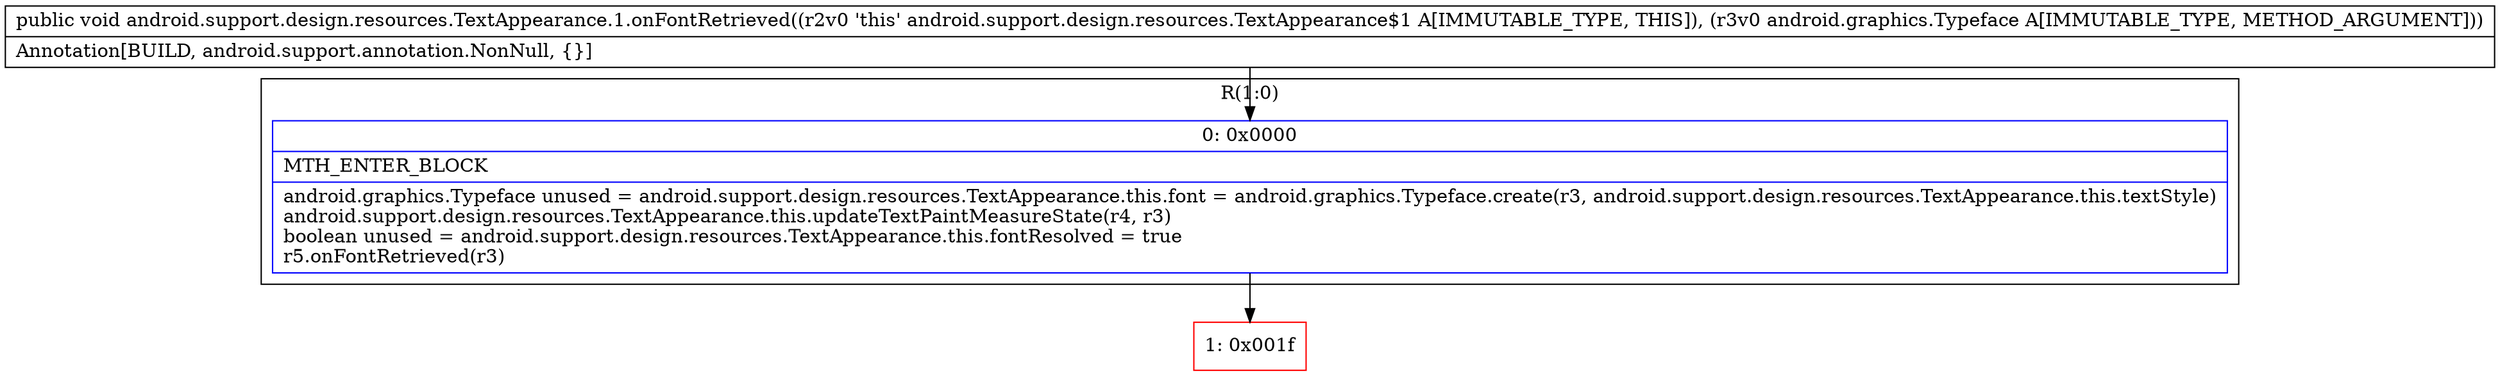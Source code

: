 digraph "CFG forandroid.support.design.resources.TextAppearance.1.onFontRetrieved(Landroid\/graphics\/Typeface;)V" {
subgraph cluster_Region_1985026346 {
label = "R(1:0)";
node [shape=record,color=blue];
Node_0 [shape=record,label="{0\:\ 0x0000|MTH_ENTER_BLOCK\l|android.graphics.Typeface unused = android.support.design.resources.TextAppearance.this.font = android.graphics.Typeface.create(r3, android.support.design.resources.TextAppearance.this.textStyle)\landroid.support.design.resources.TextAppearance.this.updateTextPaintMeasureState(r4, r3)\lboolean unused = android.support.design.resources.TextAppearance.this.fontResolved = true\lr5.onFontRetrieved(r3)\l}"];
}
Node_1 [shape=record,color=red,label="{1\:\ 0x001f}"];
MethodNode[shape=record,label="{public void android.support.design.resources.TextAppearance.1.onFontRetrieved((r2v0 'this' android.support.design.resources.TextAppearance$1 A[IMMUTABLE_TYPE, THIS]), (r3v0 android.graphics.Typeface A[IMMUTABLE_TYPE, METHOD_ARGUMENT]))  | Annotation[BUILD, android.support.annotation.NonNull, \{\}]\l}"];
MethodNode -> Node_0;
Node_0 -> Node_1;
}

